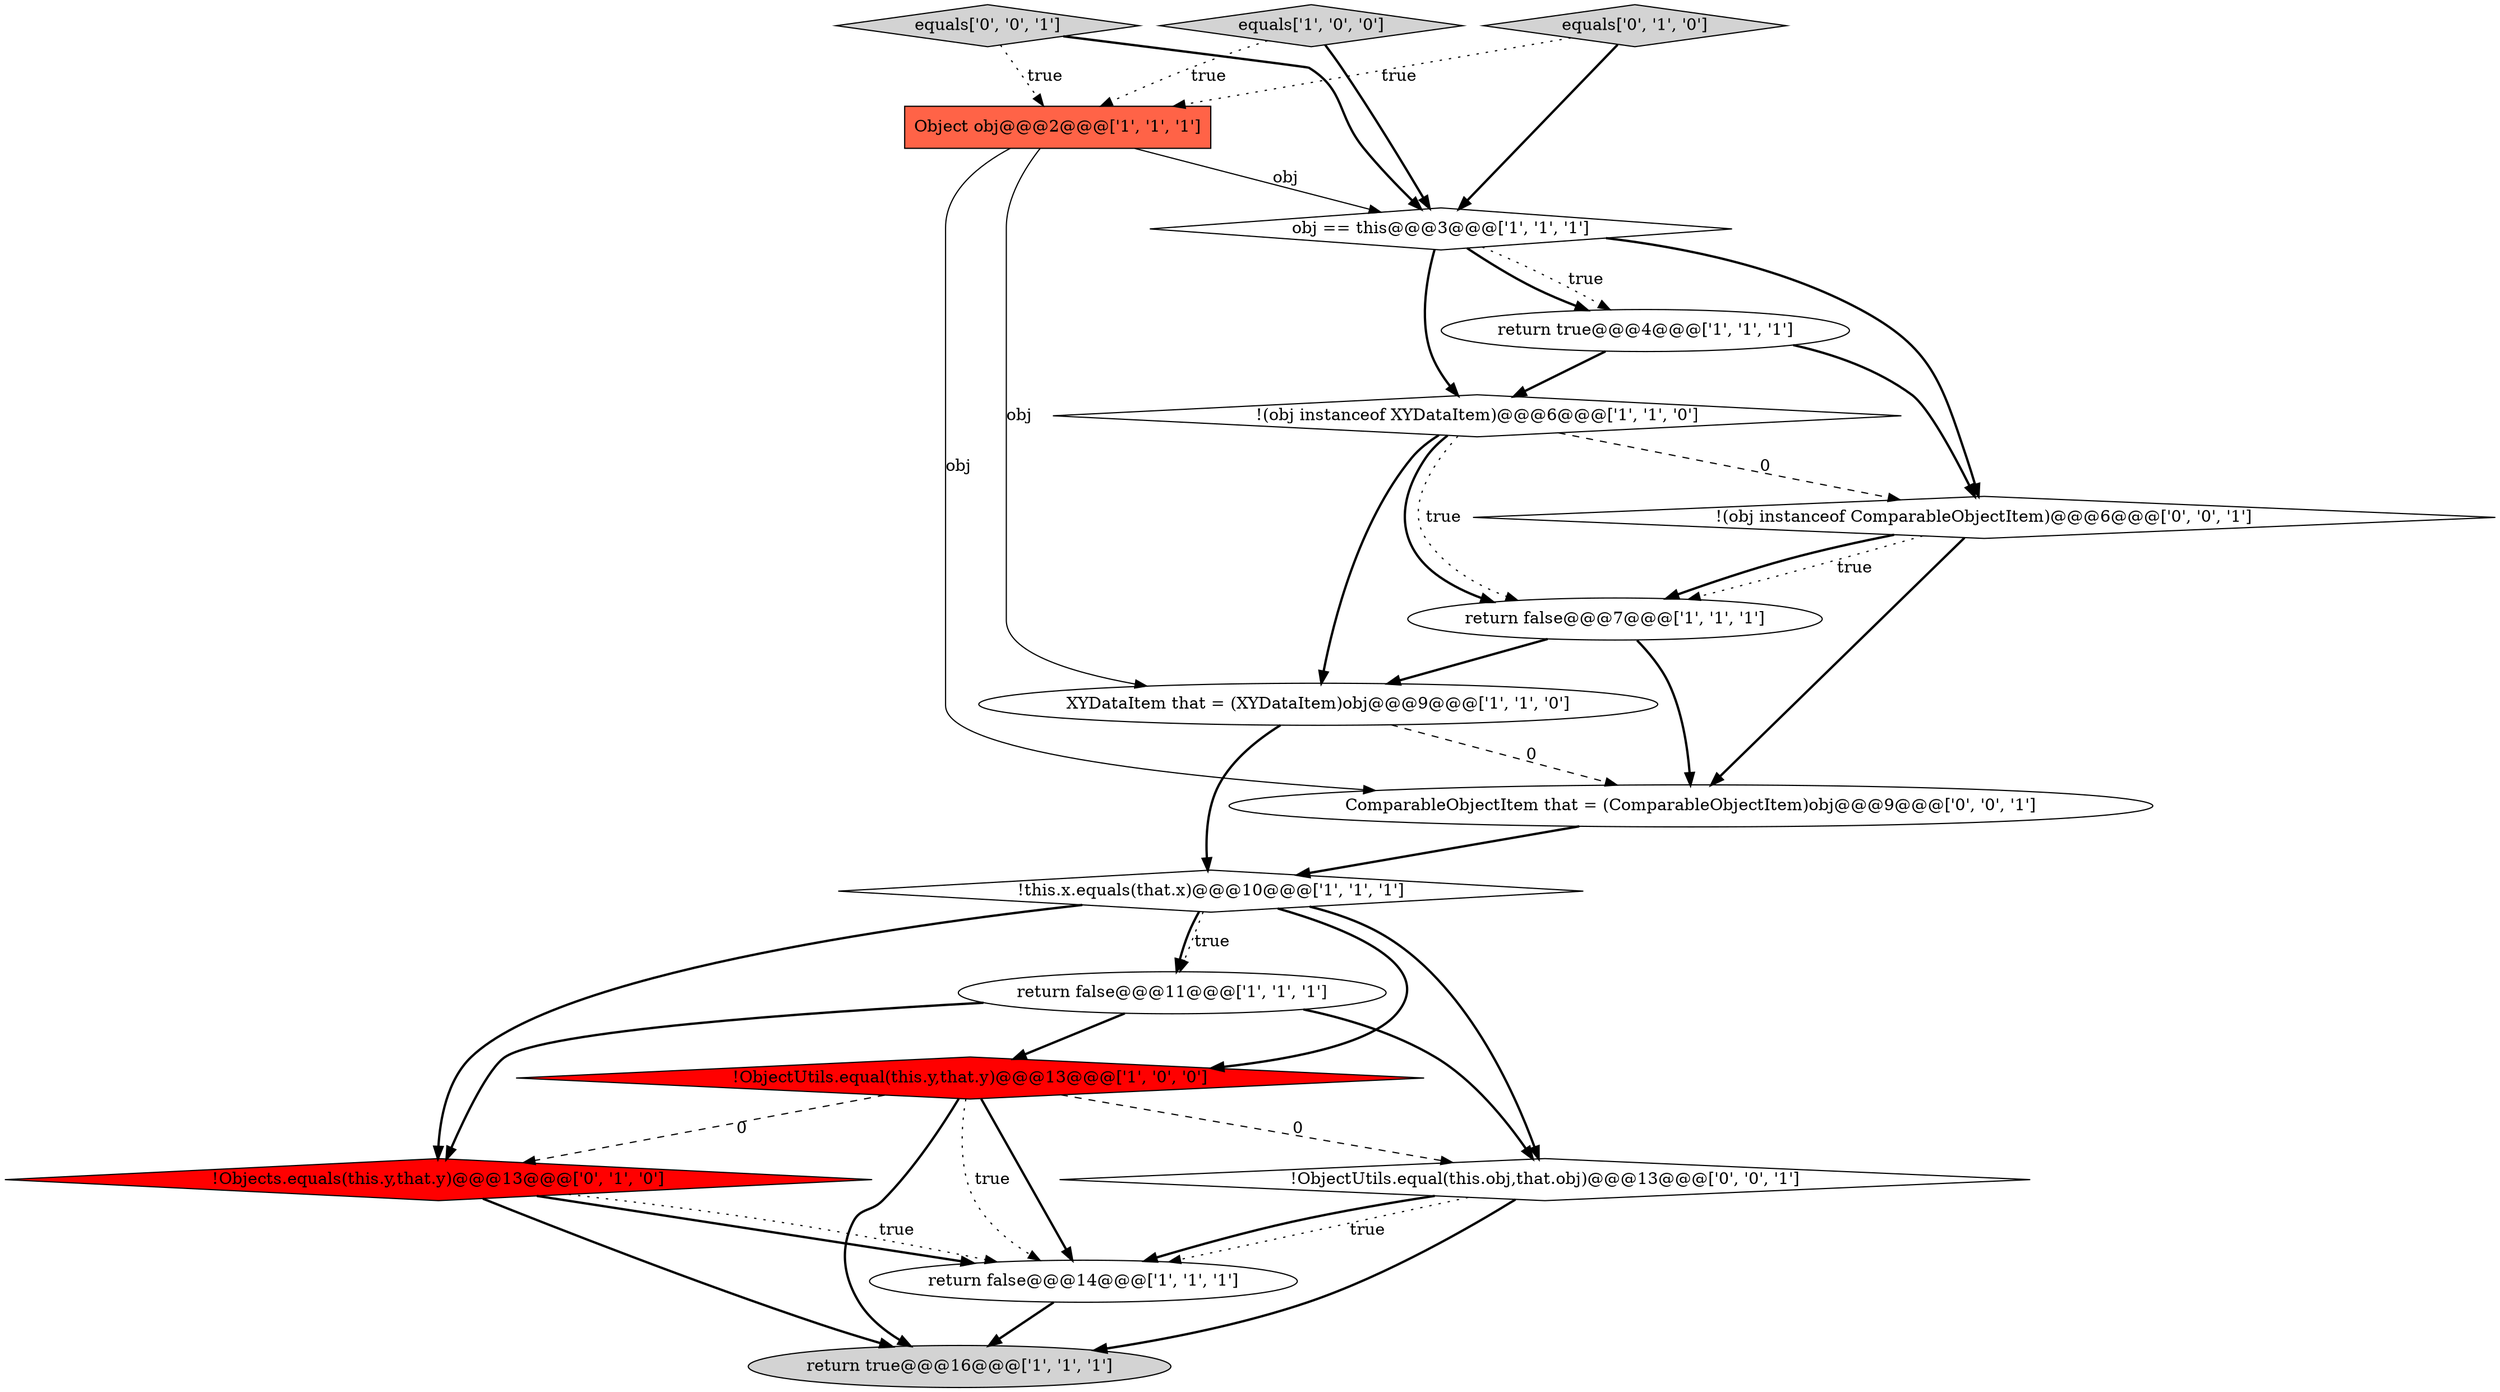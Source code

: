 digraph {
16 [style = filled, label = "equals['0', '0', '1']", fillcolor = lightgray, shape = diamond image = "AAA0AAABBB3BBB"];
17 [style = filled, label = "ComparableObjectItem that = (ComparableObjectItem)obj@@@9@@@['0', '0', '1']", fillcolor = white, shape = ellipse image = "AAA0AAABBB3BBB"];
9 [style = filled, label = "obj == this@@@3@@@['1', '1', '1']", fillcolor = white, shape = diamond image = "AAA0AAABBB1BBB"];
7 [style = filled, label = "return false@@@7@@@['1', '1', '1']", fillcolor = white, shape = ellipse image = "AAA0AAABBB1BBB"];
15 [style = filled, label = "!ObjectUtils.equal(this.obj,that.obj)@@@13@@@['0', '0', '1']", fillcolor = white, shape = diamond image = "AAA0AAABBB3BBB"];
14 [style = filled, label = "!(obj instanceof ComparableObjectItem)@@@6@@@['0', '0', '1']", fillcolor = white, shape = diamond image = "AAA0AAABBB3BBB"];
1 [style = filled, label = "Object obj@@@2@@@['1', '1', '1']", fillcolor = tomato, shape = box image = "AAA0AAABBB1BBB"];
5 [style = filled, label = "XYDataItem that = (XYDataItem)obj@@@9@@@['1', '1', '0']", fillcolor = white, shape = ellipse image = "AAA0AAABBB1BBB"];
11 [style = filled, label = "equals['1', '0', '0']", fillcolor = lightgray, shape = diamond image = "AAA0AAABBB1BBB"];
0 [style = filled, label = "return false@@@11@@@['1', '1', '1']", fillcolor = white, shape = ellipse image = "AAA0AAABBB1BBB"];
8 [style = filled, label = "!ObjectUtils.equal(this.y,that.y)@@@13@@@['1', '0', '0']", fillcolor = red, shape = diamond image = "AAA1AAABBB1BBB"];
10 [style = filled, label = "return false@@@14@@@['1', '1', '1']", fillcolor = white, shape = ellipse image = "AAA0AAABBB1BBB"];
3 [style = filled, label = "return true@@@4@@@['1', '1', '1']", fillcolor = white, shape = ellipse image = "AAA0AAABBB1BBB"];
6 [style = filled, label = "!this.x.equals(that.x)@@@10@@@['1', '1', '1']", fillcolor = white, shape = diamond image = "AAA0AAABBB1BBB"];
4 [style = filled, label = "!(obj instanceof XYDataItem)@@@6@@@['1', '1', '0']", fillcolor = white, shape = diamond image = "AAA0AAABBB1BBB"];
12 [style = filled, label = "!Objects.equals(this.y,that.y)@@@13@@@['0', '1', '0']", fillcolor = red, shape = diamond image = "AAA1AAABBB2BBB"];
2 [style = filled, label = "return true@@@16@@@['1', '1', '1']", fillcolor = lightgray, shape = ellipse image = "AAA0AAABBB1BBB"];
13 [style = filled, label = "equals['0', '1', '0']", fillcolor = lightgray, shape = diamond image = "AAA0AAABBB2BBB"];
8->10 [style = bold, label=""];
15->10 [style = bold, label=""];
15->2 [style = bold, label=""];
16->9 [style = bold, label=""];
7->17 [style = bold, label=""];
17->6 [style = bold, label=""];
11->1 [style = dotted, label="true"];
9->4 [style = bold, label=""];
0->12 [style = bold, label=""];
3->14 [style = bold, label=""];
8->15 [style = dashed, label="0"];
1->5 [style = solid, label="obj"];
4->7 [style = dotted, label="true"];
14->17 [style = bold, label=""];
15->10 [style = dotted, label="true"];
8->12 [style = dashed, label="0"];
6->0 [style = bold, label=""];
8->10 [style = dotted, label="true"];
11->9 [style = bold, label=""];
3->4 [style = bold, label=""];
0->15 [style = bold, label=""];
4->7 [style = bold, label=""];
6->15 [style = bold, label=""];
14->7 [style = bold, label=""];
13->1 [style = dotted, label="true"];
12->2 [style = bold, label=""];
7->5 [style = bold, label=""];
12->10 [style = bold, label=""];
5->17 [style = dashed, label="0"];
5->6 [style = bold, label=""];
12->10 [style = dotted, label="true"];
16->1 [style = dotted, label="true"];
8->2 [style = bold, label=""];
14->7 [style = dotted, label="true"];
6->8 [style = bold, label=""];
0->8 [style = bold, label=""];
9->14 [style = bold, label=""];
9->3 [style = bold, label=""];
10->2 [style = bold, label=""];
4->14 [style = dashed, label="0"];
13->9 [style = bold, label=""];
6->0 [style = dotted, label="true"];
9->3 [style = dotted, label="true"];
1->9 [style = solid, label="obj"];
4->5 [style = bold, label=""];
1->17 [style = solid, label="obj"];
6->12 [style = bold, label=""];
}
